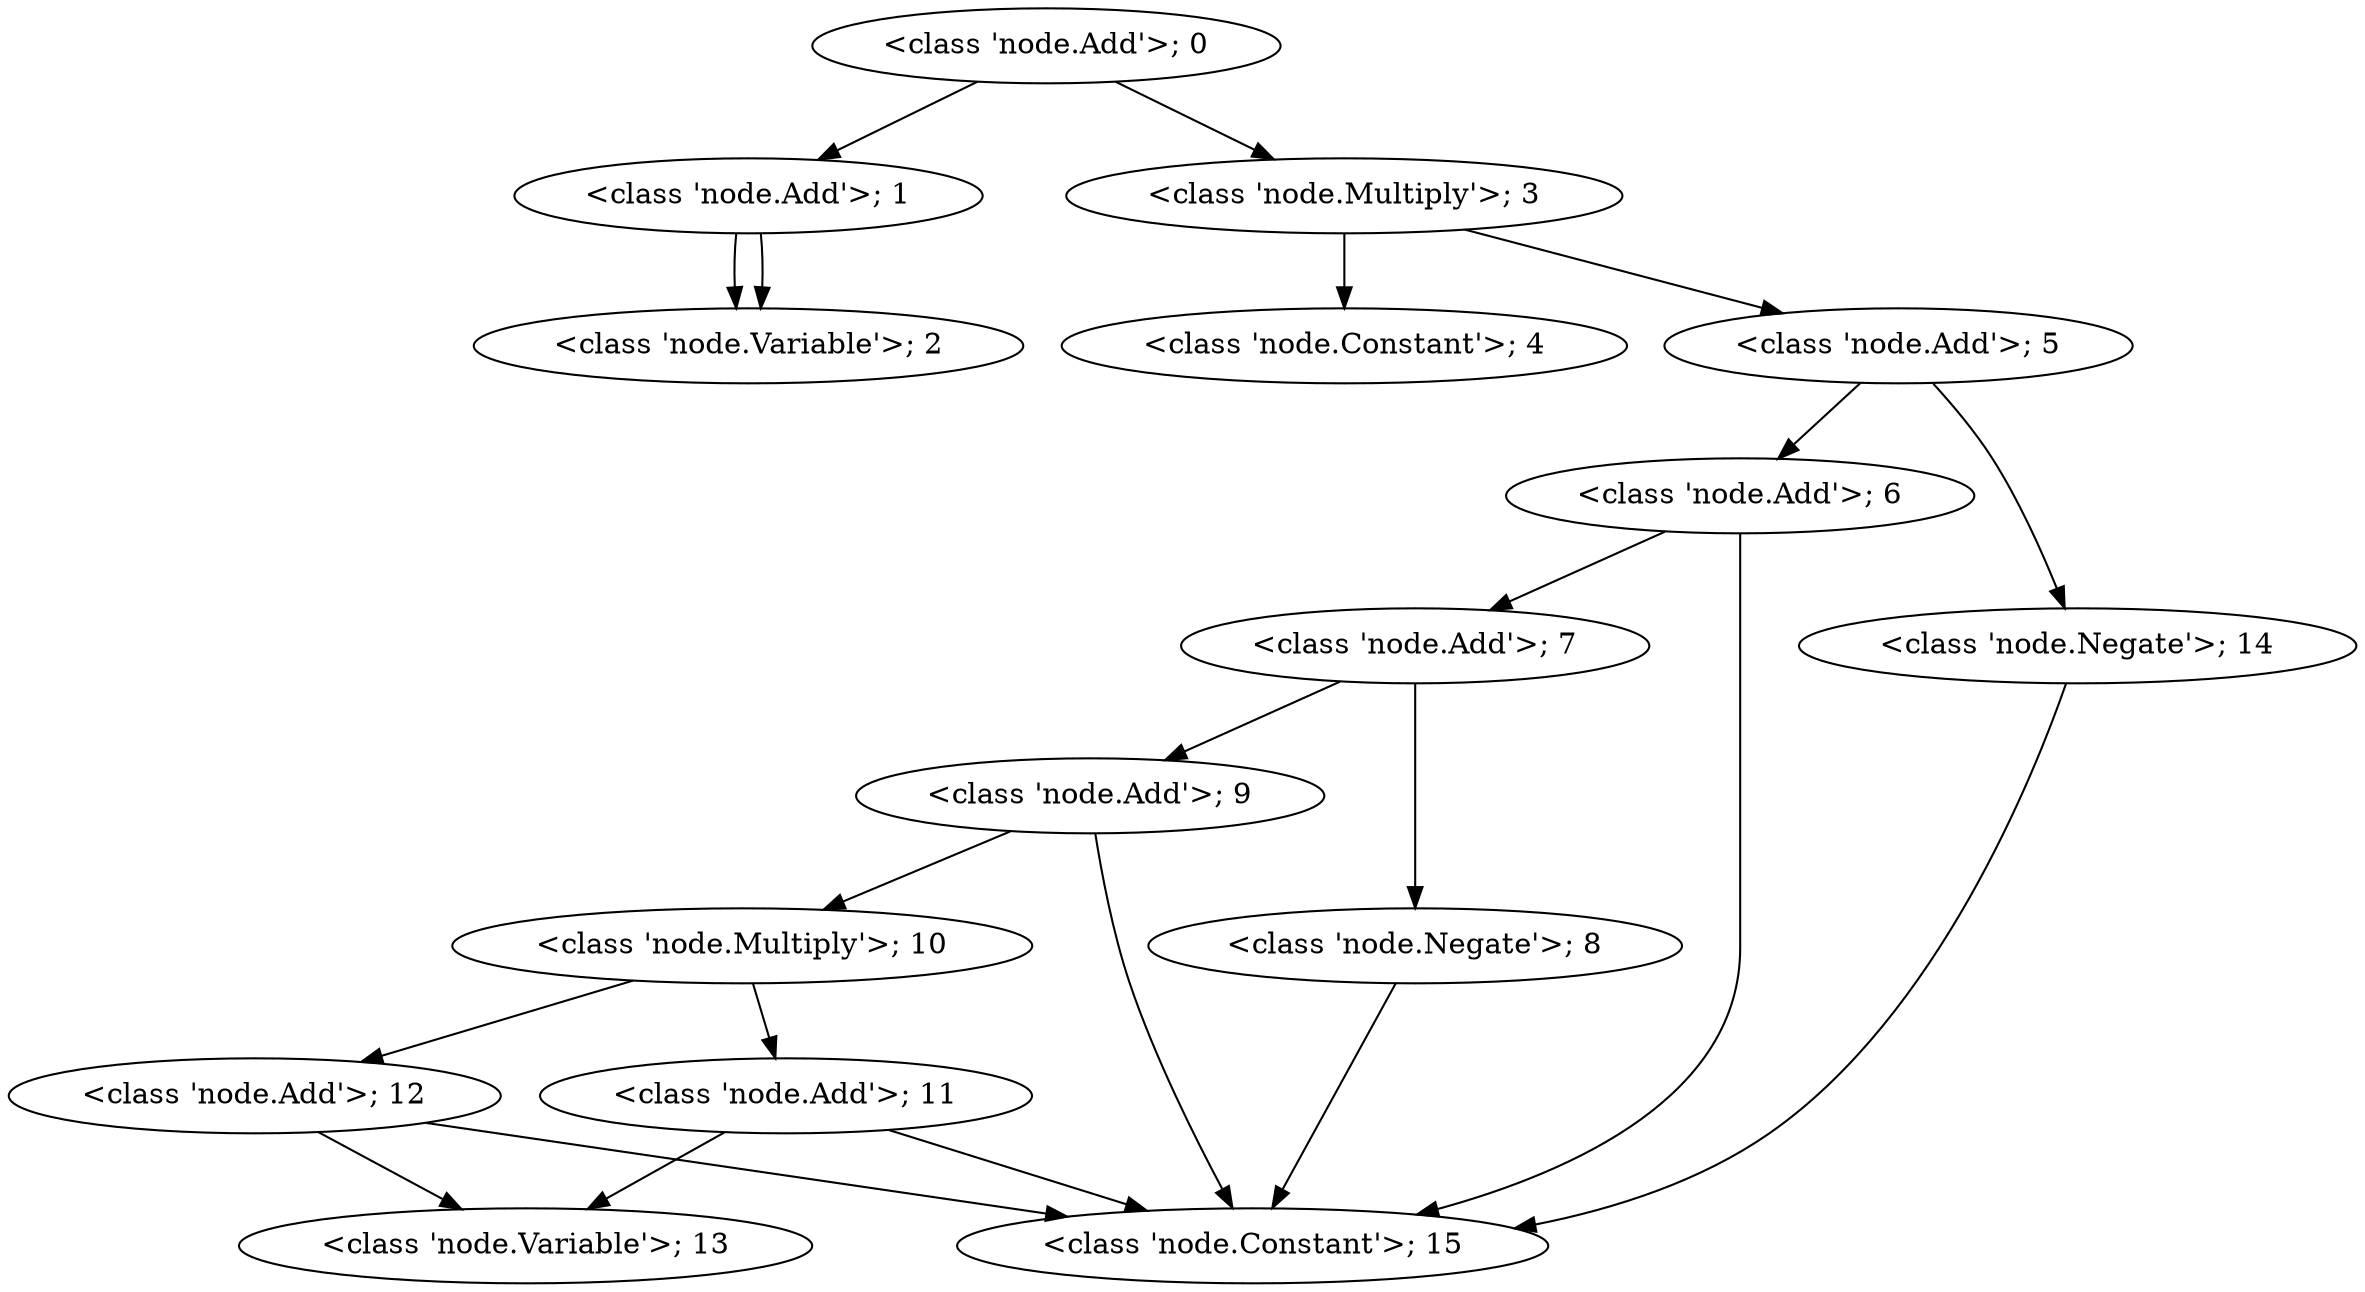 // Computation Graph
digraph {
	"<class 'node.Add'>; 0"
	"<class 'node.Add'>; 0" -> "<class 'node.Add'>; 1"
	"<class 'node.Add'>; 0" -> "<class 'node.Multiply'>; 3"
	"<class 'node.Add'>; 1"
	"<class 'node.Add'>; 1" -> "<class 'node.Variable'>; 2"
	"<class 'node.Add'>; 1" -> "<class 'node.Variable'>; 2"
	"<class 'node.Variable'>; 2"
	"<class 'node.Multiply'>; 3"
	"<class 'node.Multiply'>; 3" -> "<class 'node.Add'>; 5"
	"<class 'node.Multiply'>; 3" -> "<class 'node.Constant'>; 4"
	"<class 'node.Constant'>; 4"
	"<class 'node.Add'>; 5"
	"<class 'node.Add'>; 5" -> "<class 'node.Add'>; 6"
	"<class 'node.Add'>; 5" -> "<class 'node.Negate'>; 14"
	"<class 'node.Add'>; 6"
	"<class 'node.Add'>; 6" -> "<class 'node.Add'>; 7"
	"<class 'node.Add'>; 6" -> "<class 'node.Constant'>; 15"
	"<class 'node.Add'>; 7"
	"<class 'node.Add'>; 7" -> "<class 'node.Add'>; 9"
	"<class 'node.Add'>; 7" -> "<class 'node.Negate'>; 8"
	"<class 'node.Negate'>; 8"
	"<class 'node.Negate'>; 8" -> "<class 'node.Constant'>; 15"
	"<class 'node.Add'>; 9"
	"<class 'node.Add'>; 9" -> "<class 'node.Multiply'>; 10"
	"<class 'node.Add'>; 9" -> "<class 'node.Constant'>; 15"
	"<class 'node.Multiply'>; 10"
	"<class 'node.Multiply'>; 10" -> "<class 'node.Add'>; 12"
	"<class 'node.Multiply'>; 10" -> "<class 'node.Add'>; 11"
	"<class 'node.Add'>; 11"
	"<class 'node.Add'>; 11" -> "<class 'node.Variable'>; 13"
	"<class 'node.Add'>; 11" -> "<class 'node.Constant'>; 15"
	"<class 'node.Add'>; 12"
	"<class 'node.Add'>; 12" -> "<class 'node.Variable'>; 13"
	"<class 'node.Add'>; 12" -> "<class 'node.Constant'>; 15"
	"<class 'node.Variable'>; 13"
	"<class 'node.Negate'>; 14"
	"<class 'node.Negate'>; 14" -> "<class 'node.Constant'>; 15"
	"<class 'node.Constant'>; 15"
}
